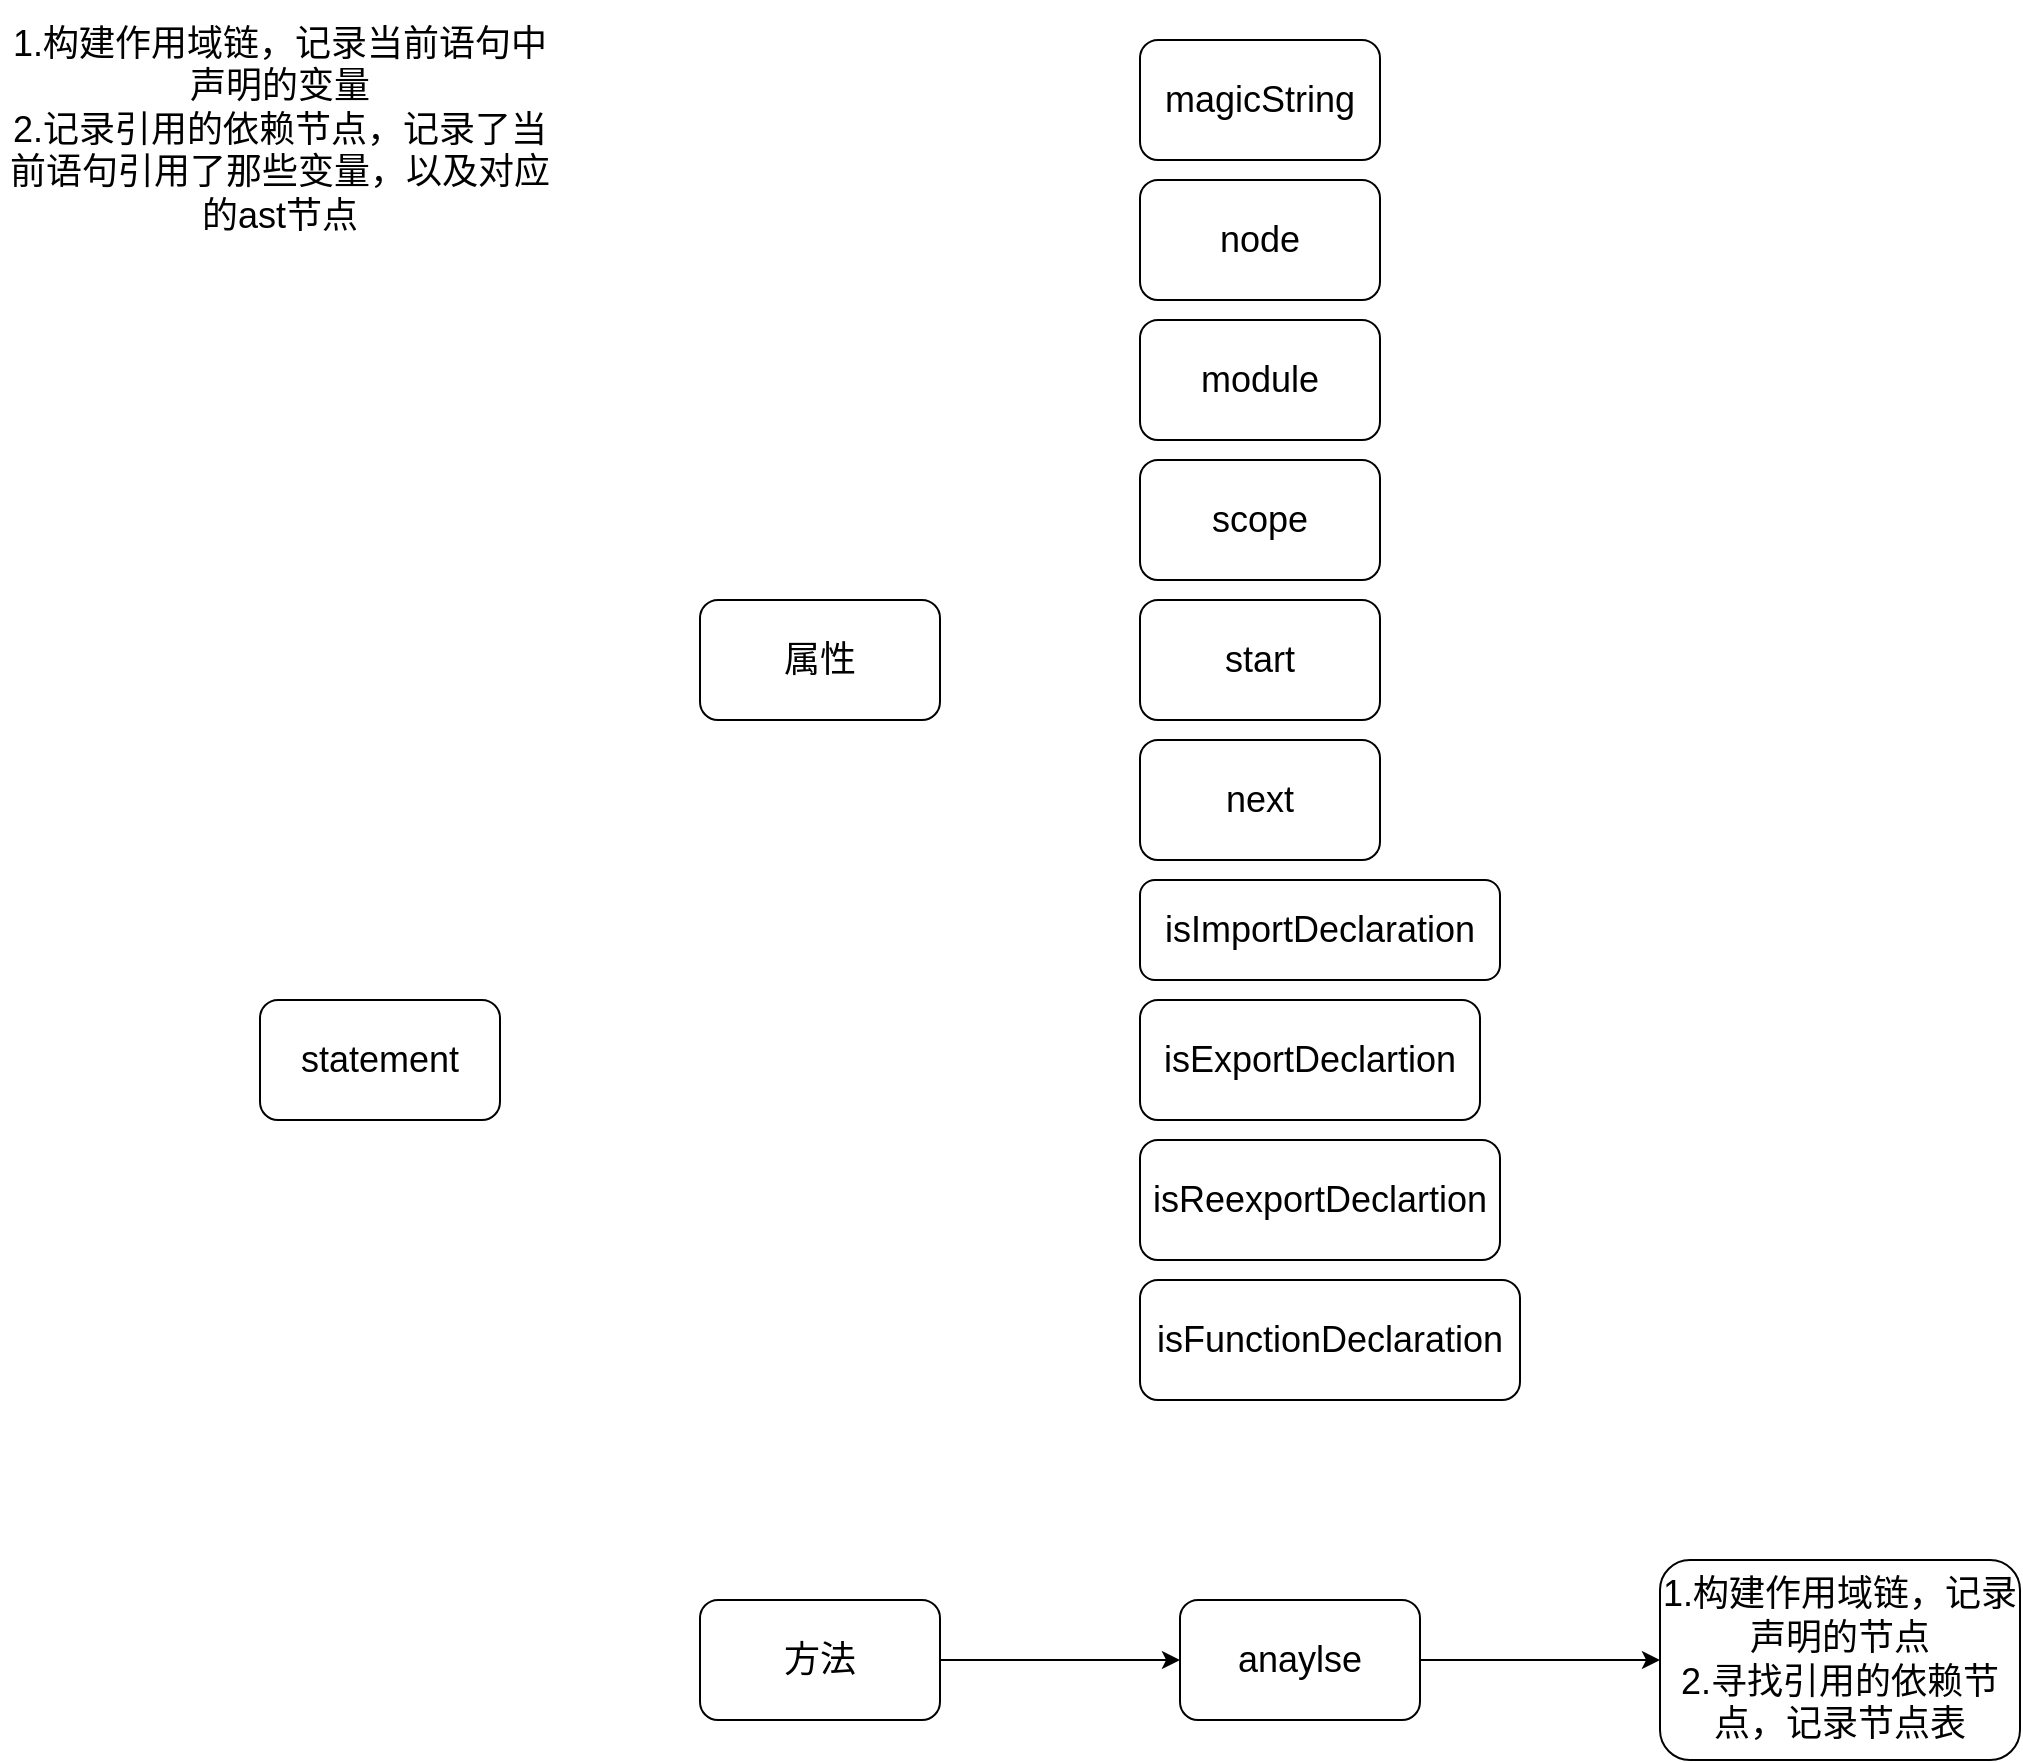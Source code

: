 <mxfile>
    <diagram id="POXqwJABN-qexgIZR2oT" name="第 1 页">
        <mxGraphModel dx="978" dy="615" grid="1" gridSize="10" guides="1" tooltips="1" connect="1" arrows="1" fold="1" page="1" pageScale="1" pageWidth="1654" pageHeight="2336" math="0" shadow="0">
            <root>
                <mxCell id="0"/>
                <mxCell id="1" parent="0"/>
                <mxCell id="3" value="statement" style="rounded=1;whiteSpace=wrap;html=1;fontSize=18;" vertex="1" parent="1">
                    <mxGeometry x="140" y="510" width="120" height="60" as="geometry"/>
                </mxCell>
                <mxCell id="5" value="1.构建作用域链，记录当前语句中声明的变量&lt;br&gt;2.记录引用的依赖节点，记录了当前语句引用了那些变量，以及对应的ast节点" style="text;html=1;strokeColor=none;fillColor=none;align=center;verticalAlign=middle;whiteSpace=wrap;rounded=0;fontSize=18;" vertex="1" parent="1">
                    <mxGeometry x="10" y="10" width="280" height="130" as="geometry"/>
                </mxCell>
                <mxCell id="6" value="属性" style="rounded=1;whiteSpace=wrap;html=1;fontSize=18;" vertex="1" parent="1">
                    <mxGeometry x="360" y="310" width="120" height="60" as="geometry"/>
                </mxCell>
                <mxCell id="21" style="edgeStyle=none;html=1;fontSize=18;" edge="1" parent="1" source="7" target="18">
                    <mxGeometry relative="1" as="geometry"/>
                </mxCell>
                <mxCell id="7" value="方法" style="rounded=1;whiteSpace=wrap;html=1;fontSize=18;" vertex="1" parent="1">
                    <mxGeometry x="360" y="810" width="120" height="60" as="geometry"/>
                </mxCell>
                <mxCell id="8" value="magicString" style="rounded=1;whiteSpace=wrap;html=1;fontSize=18;" vertex="1" parent="1">
                    <mxGeometry x="580" y="30" width="120" height="60" as="geometry"/>
                </mxCell>
                <mxCell id="9" value="node" style="rounded=1;whiteSpace=wrap;html=1;fontSize=18;" vertex="1" parent="1">
                    <mxGeometry x="580" y="100" width="120" height="60" as="geometry"/>
                </mxCell>
                <mxCell id="10" value="module" style="rounded=1;whiteSpace=wrap;html=1;fontSize=18;" vertex="1" parent="1">
                    <mxGeometry x="580" y="170" width="120" height="60" as="geometry"/>
                </mxCell>
                <mxCell id="11" value="scope" style="rounded=1;whiteSpace=wrap;html=1;fontSize=18;" vertex="1" parent="1">
                    <mxGeometry x="580" y="240" width="120" height="60" as="geometry"/>
                </mxCell>
                <mxCell id="12" value="start" style="rounded=1;whiteSpace=wrap;html=1;fontSize=18;" vertex="1" parent="1">
                    <mxGeometry x="580" y="310" width="120" height="60" as="geometry"/>
                </mxCell>
                <mxCell id="13" value="next" style="rounded=1;whiteSpace=wrap;html=1;fontSize=18;" vertex="1" parent="1">
                    <mxGeometry x="580" y="380" width="120" height="60" as="geometry"/>
                </mxCell>
                <mxCell id="14" value="isImportDeclaration" style="rounded=1;whiteSpace=wrap;html=1;fontSize=18;" vertex="1" parent="1">
                    <mxGeometry x="580" y="450" width="180" height="50" as="geometry"/>
                </mxCell>
                <mxCell id="15" value="isExportDeclartion" style="rounded=1;whiteSpace=wrap;html=1;fontSize=18;" vertex="1" parent="1">
                    <mxGeometry x="580" y="510" width="170" height="60" as="geometry"/>
                </mxCell>
                <mxCell id="16" value="isReexportDeclartion" style="rounded=1;whiteSpace=wrap;html=1;fontSize=18;" vertex="1" parent="1">
                    <mxGeometry x="580" y="580" width="180" height="60" as="geometry"/>
                </mxCell>
                <mxCell id="17" value="isFunctionDeclaration" style="rounded=1;whiteSpace=wrap;html=1;fontSize=18;" vertex="1" parent="1">
                    <mxGeometry x="580" y="650" width="190" height="60" as="geometry"/>
                </mxCell>
                <mxCell id="22" style="edgeStyle=none;html=1;entryX=0;entryY=0.5;entryDx=0;entryDy=0;fontSize=18;" edge="1" parent="1" source="18" target="20">
                    <mxGeometry relative="1" as="geometry"/>
                </mxCell>
                <mxCell id="18" value="anaylse" style="rounded=1;whiteSpace=wrap;html=1;fontSize=18;" vertex="1" parent="1">
                    <mxGeometry x="600" y="810" width="120" height="60" as="geometry"/>
                </mxCell>
                <mxCell id="20" value="1.构建作用域链，记录声明的节点&lt;br&gt;2.寻找引用的依赖节点，记录节点表" style="rounded=1;whiteSpace=wrap;html=1;fontSize=18;" vertex="1" parent="1">
                    <mxGeometry x="840" y="790" width="180" height="100" as="geometry"/>
                </mxCell>
            </root>
        </mxGraphModel>
    </diagram>
</mxfile>